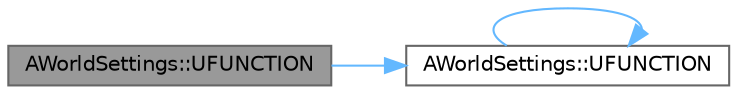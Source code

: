 digraph "AWorldSettings::UFUNCTION"
{
 // INTERACTIVE_SVG=YES
 // LATEX_PDF_SIZE
  bgcolor="transparent";
  edge [fontname=Helvetica,fontsize=10,labelfontname=Helvetica,labelfontsize=10];
  node [fontname=Helvetica,fontsize=10,shape=box,height=0.2,width=0.4];
  rankdir="LR";
  Node1 [id="Node000001",label="AWorldSettings::UFUNCTION",height=0.2,width=0.4,color="gray40", fillcolor="grey60", style="filled", fontcolor="black",tooltip=" "];
  Node1 -> Node2 [id="edge1_Node000001_Node000002",color="steelblue1",style="solid",tooltip=" "];
  Node2 [id="Node000002",label="AWorldSettings::UFUNCTION",height=0.2,width=0.4,color="grey40", fillcolor="white", style="filled",URL="$d4/d73/classAWorldSettings.html#a890493a3cc8dfdbbcf7204f87c6856a4",tooltip=" "];
  Node2 -> Node2 [id="edge2_Node000002_Node000002",color="steelblue1",style="solid",tooltip=" "];
}
